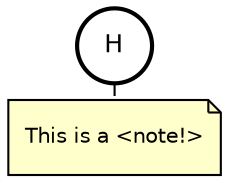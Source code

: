 digraph "state transitions" {
  fontname="Helvetica" fontsize=12 penwidth=2.0 splines=true ordering=out compound=true overlap=scale nodesep=0.3 ranksep=0.1
  node [shape=plaintext style=filled fillcolor="#FFFFFF01" fontname=Helvetica fontsize=12 penwidth=2.0]
  edge [fontname=Helvetica fontsize=10]

    "a_history" [shape=circle class="state history" color="black" label="H"]
      "note_a_history" [color=black fontcolor=black label="This is a <note!>\l" shape=note fontsize=10 fillcolor="#ffffcc" penwidth=1.0]
      "a_history" -> "note_a_history" [style=dashed arrowtail=none arrowhead=none]

}
